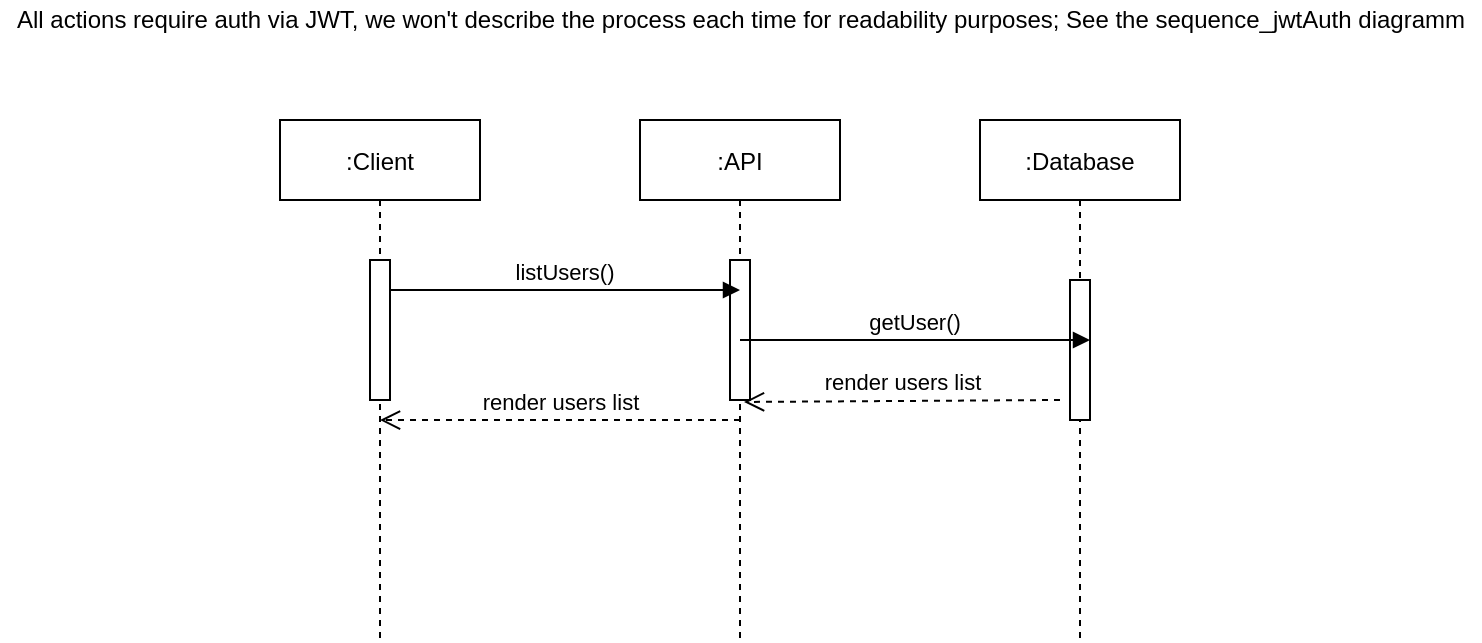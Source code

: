 <mxfile version="14.8.0" type="device"><diagram id="qfYOf17TH8zt2CltRf7-" name="Page-1"><mxGraphModel dx="1422" dy="752" grid="1" gridSize="10" guides="1" tooltips="1" connect="1" arrows="1" fold="1" page="1" pageScale="1" pageWidth="827" pageHeight="1169" math="0" shadow="0"><root><mxCell id="0"/><mxCell id="1" parent="0"/><mxCell id="3b6RaBBVWWojxbZHSXJX-1" value=":Client" style="shape=umlLifeline;perimeter=lifelinePerimeter;container=1;collapsible=0;recursiveResize=0;rounded=0;shadow=0;strokeWidth=1;" vertex="1" parent="1"><mxGeometry x="180" y="100" width="100" height="260" as="geometry"/></mxCell><mxCell id="3b6RaBBVWWojxbZHSXJX-2" value="" style="points=[];perimeter=orthogonalPerimeter;rounded=0;shadow=0;strokeWidth=1;" vertex="1" parent="3b6RaBBVWWojxbZHSXJX-1"><mxGeometry x="45" y="70" width="10" height="70" as="geometry"/></mxCell><mxCell id="3b6RaBBVWWojxbZHSXJX-3" value=":API" style="shape=umlLifeline;perimeter=lifelinePerimeter;container=1;collapsible=0;recursiveResize=0;rounded=0;shadow=0;strokeWidth=1;" vertex="1" parent="1"><mxGeometry x="360" y="100" width="100" height="260" as="geometry"/></mxCell><mxCell id="3b6RaBBVWWojxbZHSXJX-4" value="" style="points=[];perimeter=orthogonalPerimeter;rounded=0;shadow=0;strokeWidth=1;" vertex="1" parent="3b6RaBBVWWojxbZHSXJX-3"><mxGeometry x="45" y="70" width="10" height="70" as="geometry"/></mxCell><mxCell id="3b6RaBBVWWojxbZHSXJX-5" value="listUsers()" style="verticalAlign=bottom;endArrow=block;shadow=0;strokeWidth=1;" edge="1" parent="1" source="3b6RaBBVWWojxbZHSXJX-2"><mxGeometry relative="1" as="geometry"><mxPoint x="335" y="180" as="sourcePoint"/><mxPoint x="410" y="185" as="targetPoint"/><Array as="points"><mxPoint x="360" y="185"/></Array></mxGeometry></mxCell><mxCell id="3b6RaBBVWWojxbZHSXJX-6" value=":Database" style="shape=umlLifeline;perimeter=lifelinePerimeter;container=1;collapsible=0;recursiveResize=0;rounded=0;shadow=0;strokeWidth=1;" vertex="1" parent="1"><mxGeometry x="530" y="100" width="100" height="260" as="geometry"/></mxCell><mxCell id="3b6RaBBVWWojxbZHSXJX-7" value="" style="points=[];perimeter=orthogonalPerimeter;rounded=0;shadow=0;strokeWidth=1;" vertex="1" parent="3b6RaBBVWWojxbZHSXJX-6"><mxGeometry x="45" y="80" width="10" height="70" as="geometry"/></mxCell><mxCell id="3b6RaBBVWWojxbZHSXJX-10" value="All actions require auth via JWT, we won't describe the process each time for readability purposes; See the sequence_jwtAuth diagramm" style="text;html=1;align=center;verticalAlign=middle;resizable=0;points=[];autosize=1;strokeColor=none;" vertex="1" parent="1"><mxGeometry x="40" y="40" width="740" height="20" as="geometry"/></mxCell><mxCell id="3b6RaBBVWWojxbZHSXJX-23" value="getUser()" style="verticalAlign=bottom;endArrow=block;shadow=0;strokeWidth=1;" edge="1" parent="1"><mxGeometry relative="1" as="geometry"><mxPoint x="410" y="210" as="sourcePoint"/><mxPoint x="585" y="210" as="targetPoint"/><Array as="points"><mxPoint x="535" y="210"/></Array></mxGeometry></mxCell><mxCell id="3b6RaBBVWWojxbZHSXJX-24" value="render users list" style="html=1;verticalAlign=bottom;endArrow=open;dashed=1;endSize=8;entryX=0.7;entryY=1.014;entryDx=0;entryDy=0;entryPerimeter=0;" edge="1" parent="1" target="3b6RaBBVWWojxbZHSXJX-4"><mxGeometry relative="1" as="geometry"><mxPoint x="570" y="240" as="sourcePoint"/><mxPoint x="420" y="240" as="targetPoint"/></mxGeometry></mxCell><mxCell id="3b6RaBBVWWojxbZHSXJX-25" value="render users list" style="html=1;verticalAlign=bottom;endArrow=open;dashed=1;endSize=8;entryX=0.5;entryY=0.577;entryDx=0;entryDy=0;entryPerimeter=0;" edge="1" parent="1" target="3b6RaBBVWWojxbZHSXJX-1"><mxGeometry relative="1" as="geometry"><mxPoint x="410" y="250" as="sourcePoint"/><mxPoint x="240" y="250" as="targetPoint"/></mxGeometry></mxCell></root></mxGraphModel></diagram></mxfile>